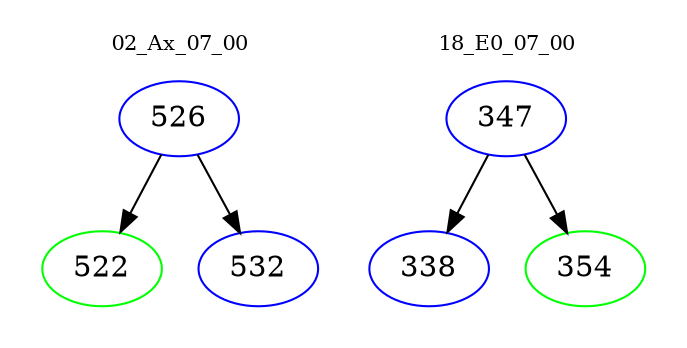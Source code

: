 digraph{
subgraph cluster_0 {
color = white
label = "02_Ax_07_00";
fontsize=10;
T0_526 [label="526", color="blue"]
T0_526 -> T0_522 [color="black"]
T0_522 [label="522", color="green"]
T0_526 -> T0_532 [color="black"]
T0_532 [label="532", color="blue"]
}
subgraph cluster_1 {
color = white
label = "18_E0_07_00";
fontsize=10;
T1_347 [label="347", color="blue"]
T1_347 -> T1_338 [color="black"]
T1_338 [label="338", color="blue"]
T1_347 -> T1_354 [color="black"]
T1_354 [label="354", color="green"]
}
}
